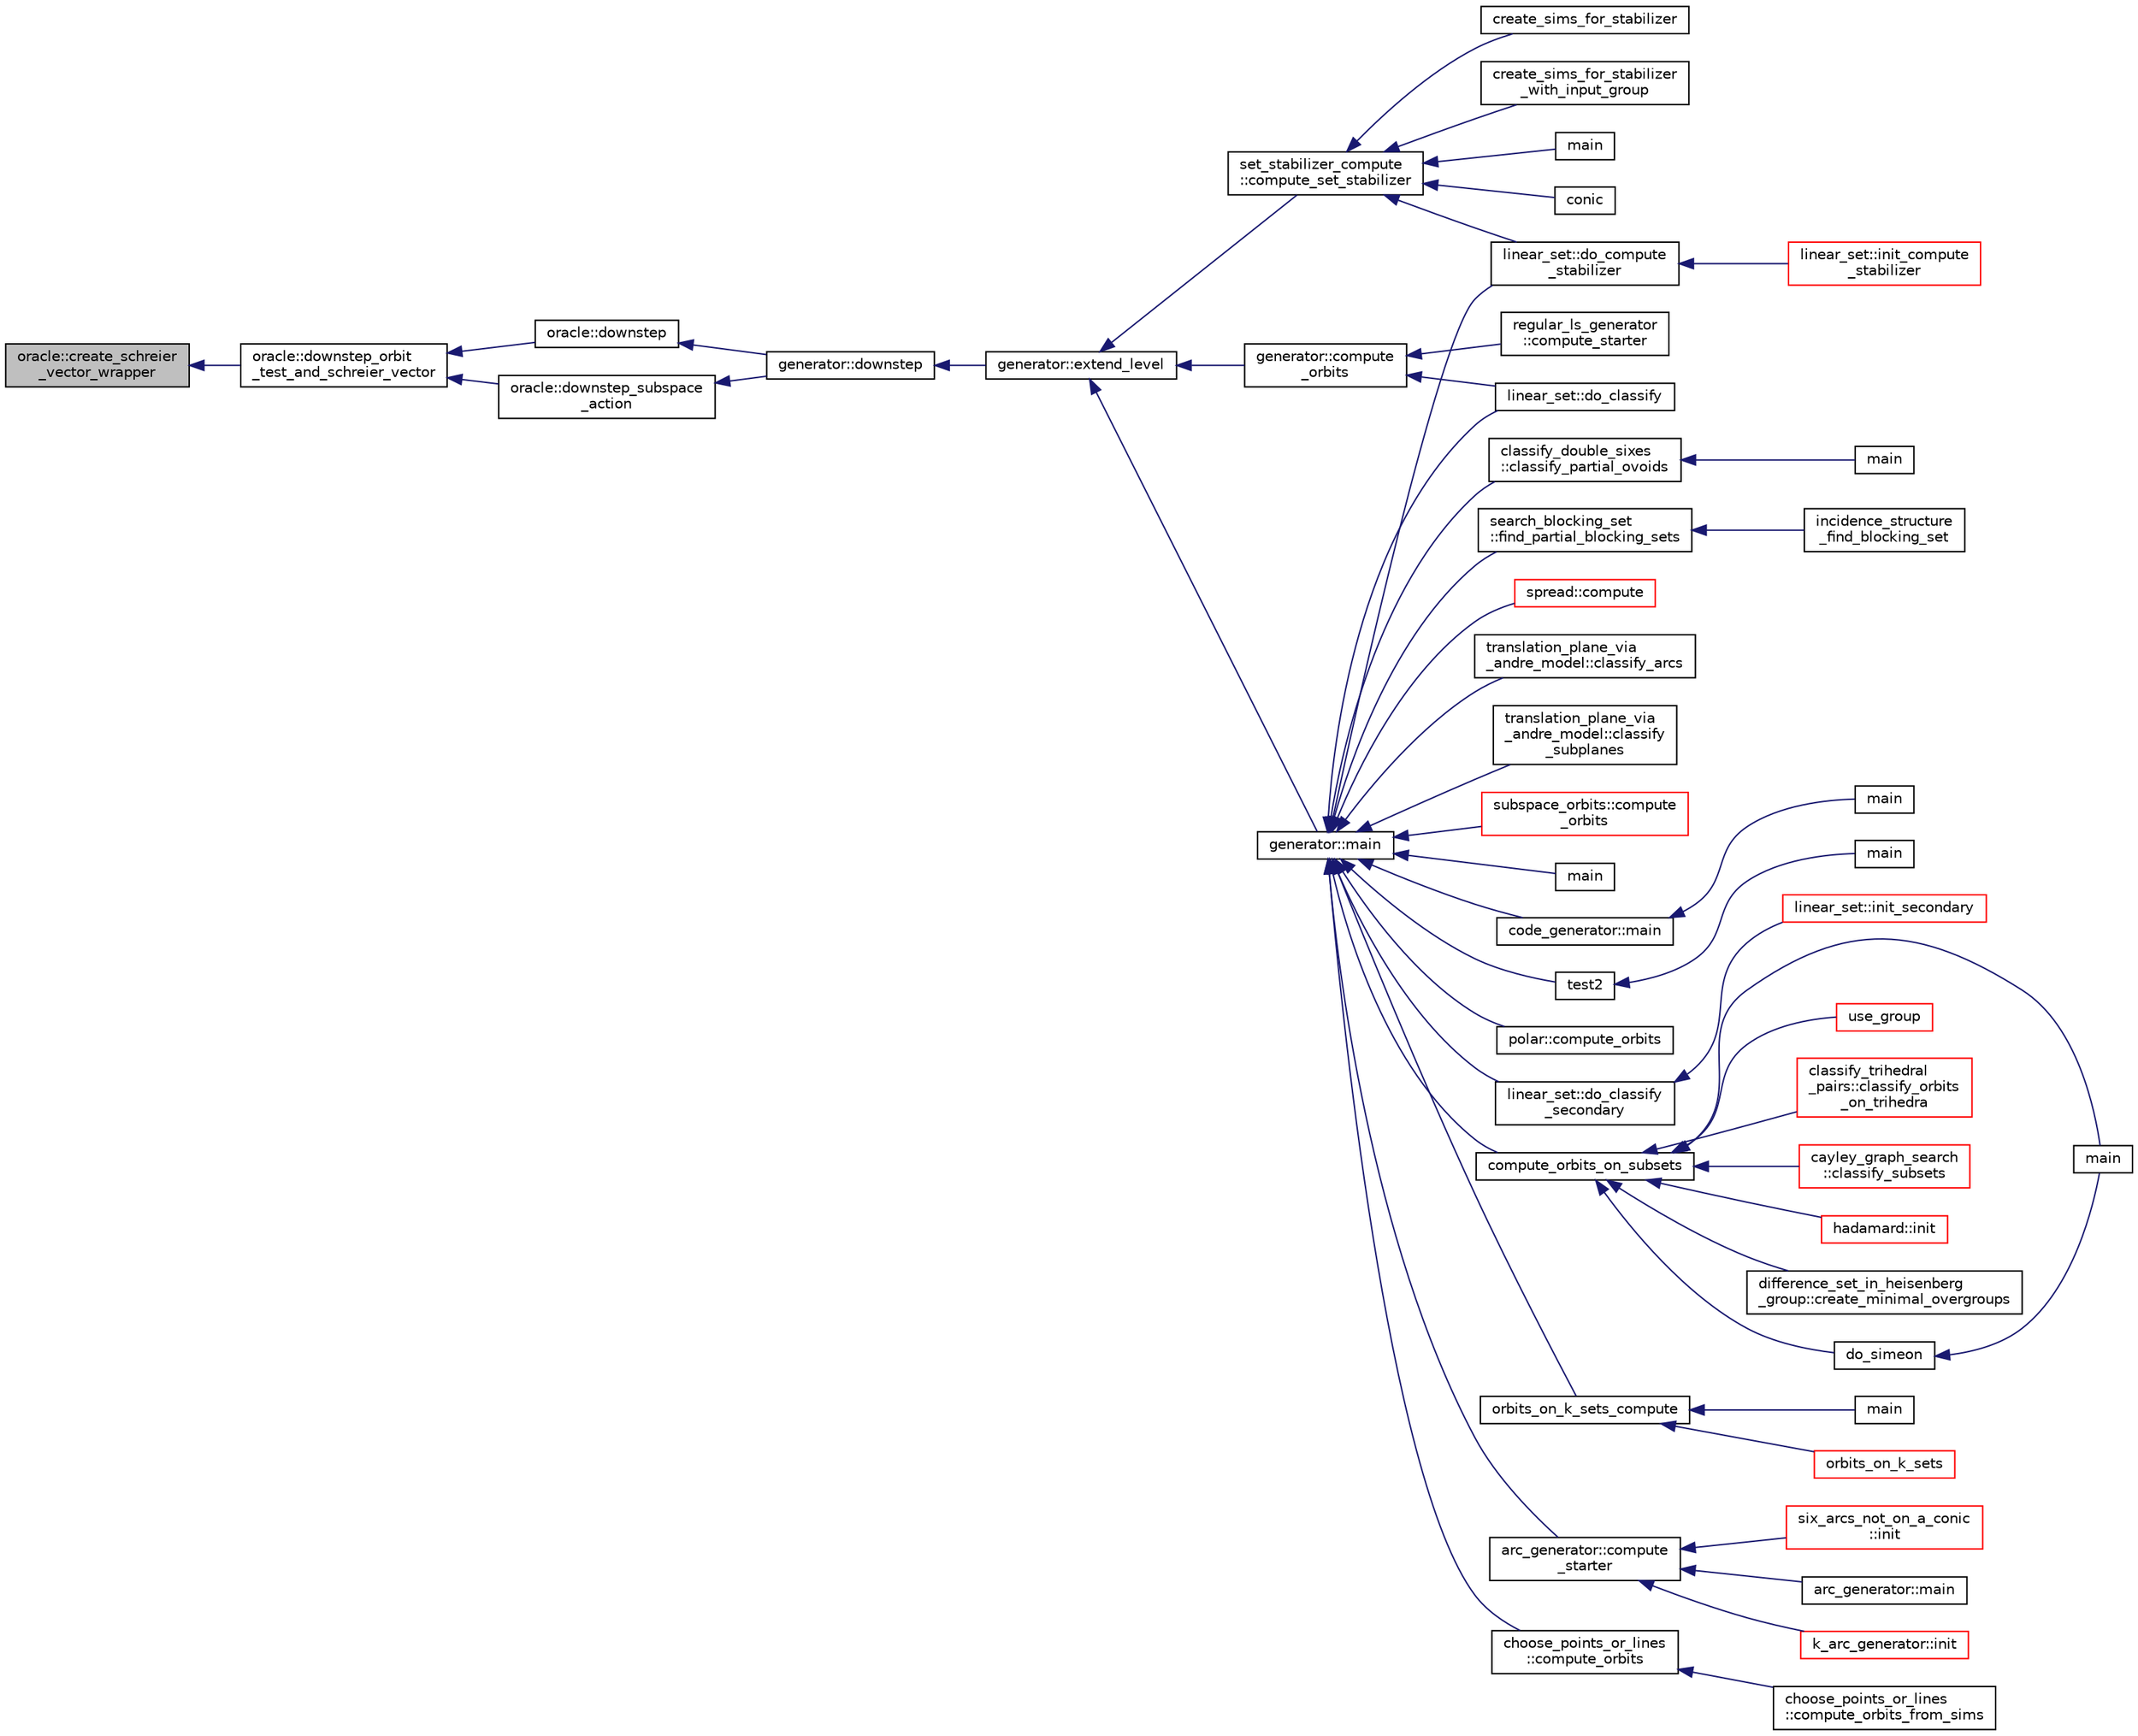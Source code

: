 digraph "oracle::create_schreier_vector_wrapper"
{
  edge [fontname="Helvetica",fontsize="10",labelfontname="Helvetica",labelfontsize="10"];
  node [fontname="Helvetica",fontsize="10",shape=record];
  rankdir="LR";
  Node2039 [label="oracle::create_schreier\l_vector_wrapper",height=0.2,width=0.4,color="black", fillcolor="grey75", style="filled", fontcolor="black"];
  Node2039 -> Node2040 [dir="back",color="midnightblue",fontsize="10",style="solid",fontname="Helvetica"];
  Node2040 [label="oracle::downstep_orbit\l_test_and_schreier_vector",height=0.2,width=0.4,color="black", fillcolor="white", style="filled",URL="$d7/da7/classoracle.html#a140c3df3ca2f645e364b5cd644c088ab"];
  Node2040 -> Node2041 [dir="back",color="midnightblue",fontsize="10",style="solid",fontname="Helvetica"];
  Node2041 [label="oracle::downstep",height=0.2,width=0.4,color="black", fillcolor="white", style="filled",URL="$d7/da7/classoracle.html#a4fbc6710b45e5af5c2fb5bc3aa6d3bb1"];
  Node2041 -> Node2042 [dir="back",color="midnightblue",fontsize="10",style="solid",fontname="Helvetica"];
  Node2042 [label="generator::downstep",height=0.2,width=0.4,color="black", fillcolor="white", style="filled",URL="$d7/d73/classgenerator.html#ad90bc284af0b5f5beae960a0bd7a5b43"];
  Node2042 -> Node2043 [dir="back",color="midnightblue",fontsize="10",style="solid",fontname="Helvetica"];
  Node2043 [label="generator::extend_level",height=0.2,width=0.4,color="black", fillcolor="white", style="filled",URL="$d7/d73/classgenerator.html#a91b84d80ccec0cd2136bc221c30e0f8e"];
  Node2043 -> Node2044 [dir="back",color="midnightblue",fontsize="10",style="solid",fontname="Helvetica"];
  Node2044 [label="set_stabilizer_compute\l::compute_set_stabilizer",height=0.2,width=0.4,color="black", fillcolor="white", style="filled",URL="$d8/dc6/classset__stabilizer__compute.html#ad4f92074322e98c7cd0ed5d4f8486b76"];
  Node2044 -> Node2045 [dir="back",color="midnightblue",fontsize="10",style="solid",fontname="Helvetica"];
  Node2045 [label="main",height=0.2,width=0.4,color="black", fillcolor="white", style="filled",URL="$db/d67/test__hyperoval_8_c.html#a3c04138a5bfe5d72780bb7e82a18e627"];
  Node2044 -> Node2046 [dir="back",color="midnightblue",fontsize="10",style="solid",fontname="Helvetica"];
  Node2046 [label="conic",height=0.2,width=0.4,color="black", fillcolor="white", style="filled",URL="$d4/de8/conic_8_c.html#a96def9474b981a9d5831a9b48d85d652"];
  Node2044 -> Node2047 [dir="back",color="midnightblue",fontsize="10",style="solid",fontname="Helvetica"];
  Node2047 [label="linear_set::do_compute\l_stabilizer",height=0.2,width=0.4,color="black", fillcolor="white", style="filled",URL="$dd/d86/classlinear__set.html#ae8f58ded28fb5370f4459cca42b7463b"];
  Node2047 -> Node2048 [dir="back",color="midnightblue",fontsize="10",style="solid",fontname="Helvetica"];
  Node2048 [label="linear_set::init_compute\l_stabilizer",height=0.2,width=0.4,color="red", fillcolor="white", style="filled",URL="$dd/d86/classlinear__set.html#a0cc3eaec1896fdc977b62e94623b055b"];
  Node2044 -> Node2050 [dir="back",color="midnightblue",fontsize="10",style="solid",fontname="Helvetica"];
  Node2050 [label="create_sims_for_stabilizer",height=0.2,width=0.4,color="black", fillcolor="white", style="filled",URL="$d0/d76/tl__algebra__and__number__theory_8h.html#af2c67d225072549409be710ac3cd30f8"];
  Node2044 -> Node2051 [dir="back",color="midnightblue",fontsize="10",style="solid",fontname="Helvetica"];
  Node2051 [label="create_sims_for_stabilizer\l_with_input_group",height=0.2,width=0.4,color="black", fillcolor="white", style="filled",URL="$d0/d76/tl__algebra__and__number__theory_8h.html#af5482567a8d6ba5c2fe593bf6f7f9a0f"];
  Node2043 -> Node2052 [dir="back",color="midnightblue",fontsize="10",style="solid",fontname="Helvetica"];
  Node2052 [label="generator::compute\l_orbits",height=0.2,width=0.4,color="black", fillcolor="white", style="filled",URL="$d7/d73/classgenerator.html#a23989bc20ecaaed39c4119c758367f40"];
  Node2052 -> Node2053 [dir="back",color="midnightblue",fontsize="10",style="solid",fontname="Helvetica"];
  Node2053 [label="regular_ls_generator\l::compute_starter",height=0.2,width=0.4,color="black", fillcolor="white", style="filled",URL="$d2/dd8/classregular__ls__generator.html#aa38907741058694a73194b02ceb4a53d"];
  Node2052 -> Node2054 [dir="back",color="midnightblue",fontsize="10",style="solid",fontname="Helvetica"];
  Node2054 [label="linear_set::do_classify",height=0.2,width=0.4,color="black", fillcolor="white", style="filled",URL="$dd/d86/classlinear__set.html#a3eb2dbce7fa8b71901dfc12f288ddd0c"];
  Node2043 -> Node2055 [dir="back",color="midnightblue",fontsize="10",style="solid",fontname="Helvetica"];
  Node2055 [label="generator::main",height=0.2,width=0.4,color="black", fillcolor="white", style="filled",URL="$d7/d73/classgenerator.html#a01abff8e9f231bf0d82e2e8e0061f242"];
  Node2055 -> Node2056 [dir="back",color="midnightblue",fontsize="10",style="solid",fontname="Helvetica"];
  Node2056 [label="main",height=0.2,width=0.4,color="black", fillcolor="white", style="filled",URL="$d2/d11/codes_8h.html#a217dbf8b442f20279ea00b898af96f52"];
  Node2055 -> Node2057 [dir="back",color="midnightblue",fontsize="10",style="solid",fontname="Helvetica"];
  Node2057 [label="code_generator::main",height=0.2,width=0.4,color="black", fillcolor="white", style="filled",URL="$db/d37/classcode__generator.html#ab3cf3a306e4032c2b471ac95321c599f"];
  Node2057 -> Node2058 [dir="back",color="midnightblue",fontsize="10",style="solid",fontname="Helvetica"];
  Node2058 [label="main",height=0.2,width=0.4,color="black", fillcolor="white", style="filled",URL="$d4/d4f/codes_8_c.html#a217dbf8b442f20279ea00b898af96f52"];
  Node2055 -> Node2059 [dir="back",color="midnightblue",fontsize="10",style="solid",fontname="Helvetica"];
  Node2059 [label="test2",height=0.2,width=0.4,color="black", fillcolor="white", style="filled",URL="$d9/db0/factor__space_8_c.html#a39d73a812e5fd8f1bc111e948368cb10"];
  Node2059 -> Node2060 [dir="back",color="midnightblue",fontsize="10",style="solid",fontname="Helvetica"];
  Node2060 [label="main",height=0.2,width=0.4,color="black", fillcolor="white", style="filled",URL="$d9/db0/factor__space_8_c.html#a3c04138a5bfe5d72780bb7e82a18e627"];
  Node2055 -> Node2061 [dir="back",color="midnightblue",fontsize="10",style="solid",fontname="Helvetica"];
  Node2061 [label="polar::compute_orbits",height=0.2,width=0.4,color="black", fillcolor="white", style="filled",URL="$da/d1c/classpolar.html#ac4c3c4f95d14c74ff4a3ec3f3479a1da"];
  Node2055 -> Node2054 [dir="back",color="midnightblue",fontsize="10",style="solid",fontname="Helvetica"];
  Node2055 -> Node2062 [dir="back",color="midnightblue",fontsize="10",style="solid",fontname="Helvetica"];
  Node2062 [label="linear_set::do_classify\l_secondary",height=0.2,width=0.4,color="black", fillcolor="white", style="filled",URL="$dd/d86/classlinear__set.html#a47eb7f9995f3343abd3bdfbf9a9a9162"];
  Node2062 -> Node2063 [dir="back",color="midnightblue",fontsize="10",style="solid",fontname="Helvetica"];
  Node2063 [label="linear_set::init_secondary",height=0.2,width=0.4,color="red", fillcolor="white", style="filled",URL="$dd/d86/classlinear__set.html#a7bf8cd7805559b5762921687a7c1ed97"];
  Node2055 -> Node2047 [dir="back",color="midnightblue",fontsize="10",style="solid",fontname="Helvetica"];
  Node2055 -> Node2065 [dir="back",color="midnightblue",fontsize="10",style="solid",fontname="Helvetica"];
  Node2065 [label="compute_orbits_on_subsets",height=0.2,width=0.4,color="black", fillcolor="white", style="filled",URL="$d3/d35/snakes__and__ladders__global_8_c.html#af33697aede0480110b1227f727252637"];
  Node2065 -> Node2066 [dir="back",color="midnightblue",fontsize="10",style="solid",fontname="Helvetica"];
  Node2066 [label="cayley_graph_search\l::classify_subsets",height=0.2,width=0.4,color="red", fillcolor="white", style="filled",URL="$de/dae/classcayley__graph__search.html#a4cf8a90752e018a281481ac80ad52c4b"];
  Node2065 -> Node2069 [dir="back",color="midnightblue",fontsize="10",style="solid",fontname="Helvetica"];
  Node2069 [label="hadamard::init",height=0.2,width=0.4,color="red", fillcolor="white", style="filled",URL="$d7/dbb/classhadamard.html#a16af359850b8bdd0d2a73e260d496c33"];
  Node2065 -> Node2071 [dir="back",color="midnightblue",fontsize="10",style="solid",fontname="Helvetica"];
  Node2071 [label="difference_set_in_heisenberg\l_group::create_minimal_overgroups",height=0.2,width=0.4,color="black", fillcolor="white", style="filled",URL="$de/d8a/classdifference__set__in__heisenberg__group.html#a9bde5ad5da3ebaebf98fbfd3e8110b79"];
  Node2065 -> Node2072 [dir="back",color="midnightblue",fontsize="10",style="solid",fontname="Helvetica"];
  Node2072 [label="main",height=0.2,width=0.4,color="black", fillcolor="white", style="filled",URL="$d5/d13/simeon_8_c.html#ae66f6b31b5ad750f1fe042a706a4e3d4"];
  Node2065 -> Node2073 [dir="back",color="midnightblue",fontsize="10",style="solid",fontname="Helvetica"];
  Node2073 [label="do_simeon",height=0.2,width=0.4,color="black", fillcolor="white", style="filled",URL="$d5/d13/simeon_8_c.html#a36cf3f9cb484fa44da7a7dfcbe9385d0"];
  Node2073 -> Node2072 [dir="back",color="midnightblue",fontsize="10",style="solid",fontname="Helvetica"];
  Node2065 -> Node2074 [dir="back",color="midnightblue",fontsize="10",style="solid",fontname="Helvetica"];
  Node2074 [label="use_group",height=0.2,width=0.4,color="red", fillcolor="white", style="filled",URL="$d9/d9f/all__cliques_8_c.html#aba62531e97173264c39afe2c7857af31"];
  Node2065 -> Node2076 [dir="back",color="midnightblue",fontsize="10",style="solid",fontname="Helvetica"];
  Node2076 [label="classify_trihedral\l_pairs::classify_orbits\l_on_trihedra",height=0.2,width=0.4,color="red", fillcolor="white", style="filled",URL="$d1/d21/classclassify__trihedral__pairs.html#a99625621bfba4bb65b3d60304b306539"];
  Node2055 -> Node2083 [dir="back",color="midnightblue",fontsize="10",style="solid",fontname="Helvetica"];
  Node2083 [label="orbits_on_k_sets_compute",height=0.2,width=0.4,color="black", fillcolor="white", style="filled",URL="$d3/d35/snakes__and__ladders__global_8_c.html#a96743526b15703539d544499276aaa71"];
  Node2083 -> Node2084 [dir="back",color="midnightblue",fontsize="10",style="solid",fontname="Helvetica"];
  Node2084 [label="main",height=0.2,width=0.4,color="black", fillcolor="white", style="filled",URL="$d9/d5f/example__fano__plane_8_c.html#ae66f6b31b5ad750f1fe042a706a4e3d4"];
  Node2083 -> Node2085 [dir="back",color="midnightblue",fontsize="10",style="solid",fontname="Helvetica"];
  Node2085 [label="orbits_on_k_sets",height=0.2,width=0.4,color="red", fillcolor="white", style="filled",URL="$d3/d35/snakes__and__ladders__global_8_c.html#afe3d79116aa8b4d1a93d444a3a979b6e"];
  Node2055 -> Node2094 [dir="back",color="midnightblue",fontsize="10",style="solid",fontname="Helvetica"];
  Node2094 [label="arc_generator::compute\l_starter",height=0.2,width=0.4,color="black", fillcolor="white", style="filled",URL="$d4/d21/classarc__generator.html#aad1dcec3a1c302e743d574bd1ac857d9"];
  Node2094 -> Node2093 [dir="back",color="midnightblue",fontsize="10",style="solid",fontname="Helvetica"];
  Node2093 [label="arc_generator::main",height=0.2,width=0.4,color="black", fillcolor="white", style="filled",URL="$d4/d21/classarc__generator.html#ad80140b51b165dad1fe6ab232be7829a"];
  Node2094 -> Node2095 [dir="back",color="midnightblue",fontsize="10",style="solid",fontname="Helvetica"];
  Node2095 [label="k_arc_generator::init",height=0.2,width=0.4,color="red", fillcolor="white", style="filled",URL="$d6/dd8/classk__arc__generator.html#a6036d9f52ede9f8ca681505626b5361d"];
  Node2094 -> Node2097 [dir="back",color="midnightblue",fontsize="10",style="solid",fontname="Helvetica"];
  Node2097 [label="six_arcs_not_on_a_conic\l::init",height=0.2,width=0.4,color="red", fillcolor="white", style="filled",URL="$d8/de6/classsix__arcs__not__on__a__conic.html#a7a4d5cf8a098488729934cfa8a70944a"];
  Node2055 -> Node2099 [dir="back",color="midnightblue",fontsize="10",style="solid",fontname="Helvetica"];
  Node2099 [label="choose_points_or_lines\l::compute_orbits",height=0.2,width=0.4,color="black", fillcolor="white", style="filled",URL="$d6/d75/classchoose__points__or__lines.html#adc353e2d41dc8a39563322c8cdd85f61"];
  Node2099 -> Node2100 [dir="back",color="midnightblue",fontsize="10",style="solid",fontname="Helvetica"];
  Node2100 [label="choose_points_or_lines\l::compute_orbits_from_sims",height=0.2,width=0.4,color="black", fillcolor="white", style="filled",URL="$d6/d75/classchoose__points__or__lines.html#a4fcac2dadf459d7c75187a00a4bd64aa"];
  Node2055 -> Node2101 [dir="back",color="midnightblue",fontsize="10",style="solid",fontname="Helvetica"];
  Node2101 [label="classify_double_sixes\l::classify_partial_ovoids",height=0.2,width=0.4,color="black", fillcolor="white", style="filled",URL="$dd/d23/classclassify__double__sixes.html#a2253fca143a0e8a3e39655eb05668ae9"];
  Node2101 -> Node2102 [dir="back",color="midnightblue",fontsize="10",style="solid",fontname="Helvetica"];
  Node2102 [label="main",height=0.2,width=0.4,color="black", fillcolor="white", style="filled",URL="$df/df8/surface__classify_8_c.html#a217dbf8b442f20279ea00b898af96f52"];
  Node2055 -> Node2103 [dir="back",color="midnightblue",fontsize="10",style="solid",fontname="Helvetica"];
  Node2103 [label="search_blocking_set\l::find_partial_blocking_sets",height=0.2,width=0.4,color="black", fillcolor="white", style="filled",URL="$dc/d36/classsearch__blocking__set.html#ad3fdb3d356db75a02c406bc9d4e9e9b6"];
  Node2103 -> Node2104 [dir="back",color="midnightblue",fontsize="10",style="solid",fontname="Helvetica"];
  Node2104 [label="incidence_structure\l_find_blocking_set",height=0.2,width=0.4,color="black", fillcolor="white", style="filled",URL="$df/d74/tl__geometry_8h.html#a8e3d42d0018f8a804b9686b1c4951186"];
  Node2055 -> Node2105 [dir="back",color="midnightblue",fontsize="10",style="solid",fontname="Helvetica"];
  Node2105 [label="spread::compute",height=0.2,width=0.4,color="red", fillcolor="white", style="filled",URL="$da/dc1/classspread.html#a9674466d3e03b8dad79882299c638a21"];
  Node2055 -> Node2107 [dir="back",color="midnightblue",fontsize="10",style="solid",fontname="Helvetica"];
  Node2107 [label="translation_plane_via\l_andre_model::classify_arcs",height=0.2,width=0.4,color="black", fillcolor="white", style="filled",URL="$d1/dcc/classtranslation__plane__via__andre__model.html#ac8f002e812a8b152d41e806688601c5e"];
  Node2055 -> Node2108 [dir="back",color="midnightblue",fontsize="10",style="solid",fontname="Helvetica"];
  Node2108 [label="translation_plane_via\l_andre_model::classify\l_subplanes",height=0.2,width=0.4,color="black", fillcolor="white", style="filled",URL="$d1/dcc/classtranslation__plane__via__andre__model.html#a794fefa95f0a7f7b887133375988ee55"];
  Node2055 -> Node2109 [dir="back",color="midnightblue",fontsize="10",style="solid",fontname="Helvetica"];
  Node2109 [label="subspace_orbits::compute\l_orbits",height=0.2,width=0.4,color="red", fillcolor="white", style="filled",URL="$d2/d9f/classsubspace__orbits.html#a2778f8d49cde1675de1ef6acfe180b63"];
  Node2040 -> Node2111 [dir="back",color="midnightblue",fontsize="10",style="solid",fontname="Helvetica"];
  Node2111 [label="oracle::downstep_subspace\l_action",height=0.2,width=0.4,color="black", fillcolor="white", style="filled",URL="$d7/da7/classoracle.html#a26f568b84b1ca2c24f619278ac88c407"];
  Node2111 -> Node2042 [dir="back",color="midnightblue",fontsize="10",style="solid",fontname="Helvetica"];
}
